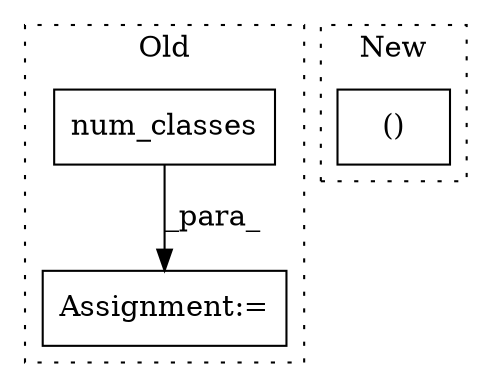 digraph G {
subgraph cluster0 {
1 [label="num_classes" a="32" s="6152" l="13" shape="box"];
3 [label="Assignment:=" a="7" s="6087" l="2" shape="box"];
label = "Old";
style="dotted";
}
subgraph cluster1 {
2 [label="()" a="106" s="6234" l="32" shape="box"];
label = "New";
style="dotted";
}
1 -> 3 [label="_para_"];
}